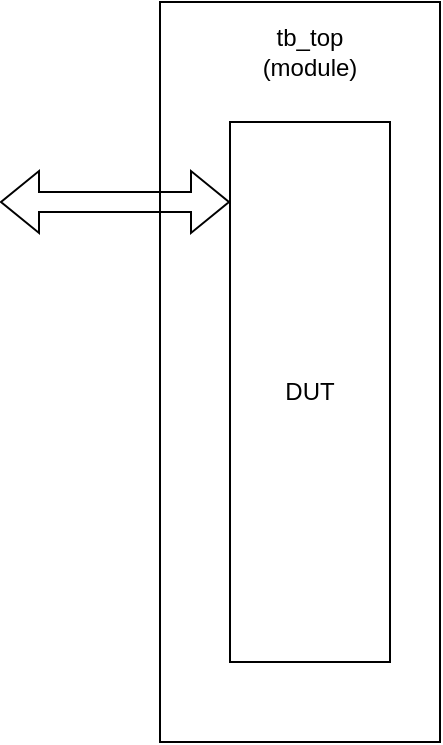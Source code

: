 <mxfile version="24.2.8" type="github">
  <diagram name="페이지-1" id="j0m4ZGj2uBs6hCEbyd8e">
    <mxGraphModel dx="851" dy="820" grid="1" gridSize="10" guides="1" tooltips="1" connect="1" arrows="1" fold="1" page="1" pageScale="1" pageWidth="827" pageHeight="1169" math="0" shadow="0">
      <root>
        <mxCell id="0" />
        <mxCell id="1" parent="0" />
        <mxCell id="bGhYwZHVAM_phVAgwQyj-1" value="" style="rounded=0;whiteSpace=wrap;html=1;" vertex="1" parent="1">
          <mxGeometry x="660" y="200" width="140" height="370" as="geometry" />
        </mxCell>
        <mxCell id="bGhYwZHVAM_phVAgwQyj-2" value="tb_top&lt;div&gt;(module)&lt;/div&gt;" style="text;html=1;align=center;verticalAlign=middle;whiteSpace=wrap;rounded=0;" vertex="1" parent="1">
          <mxGeometry x="680" y="210" width="110" height="30" as="geometry" />
        </mxCell>
        <mxCell id="bGhYwZHVAM_phVAgwQyj-3" value="DUT" style="rounded=0;whiteSpace=wrap;html=1;" vertex="1" parent="1">
          <mxGeometry x="695" y="260" width="80" height="270" as="geometry" />
        </mxCell>
        <mxCell id="bGhYwZHVAM_phVAgwQyj-5" value="" style="shape=flexArrow;endArrow=classic;startArrow=classic;html=1;rounded=0;" edge="1" parent="1">
          <mxGeometry width="100" height="100" relative="1" as="geometry">
            <mxPoint x="580" y="300" as="sourcePoint" />
            <mxPoint x="695" y="300" as="targetPoint" />
          </mxGeometry>
        </mxCell>
      </root>
    </mxGraphModel>
  </diagram>
</mxfile>

